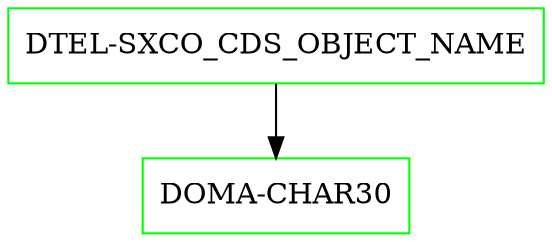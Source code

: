 digraph G {
  "DTEL-SXCO_CDS_OBJECT_NAME" [shape=box,color=green];
  "DOMA-CHAR30" [shape=box,color=green,URL="./DOMA_CHAR30.html"];
  "DTEL-SXCO_CDS_OBJECT_NAME" -> "DOMA-CHAR30";
}
